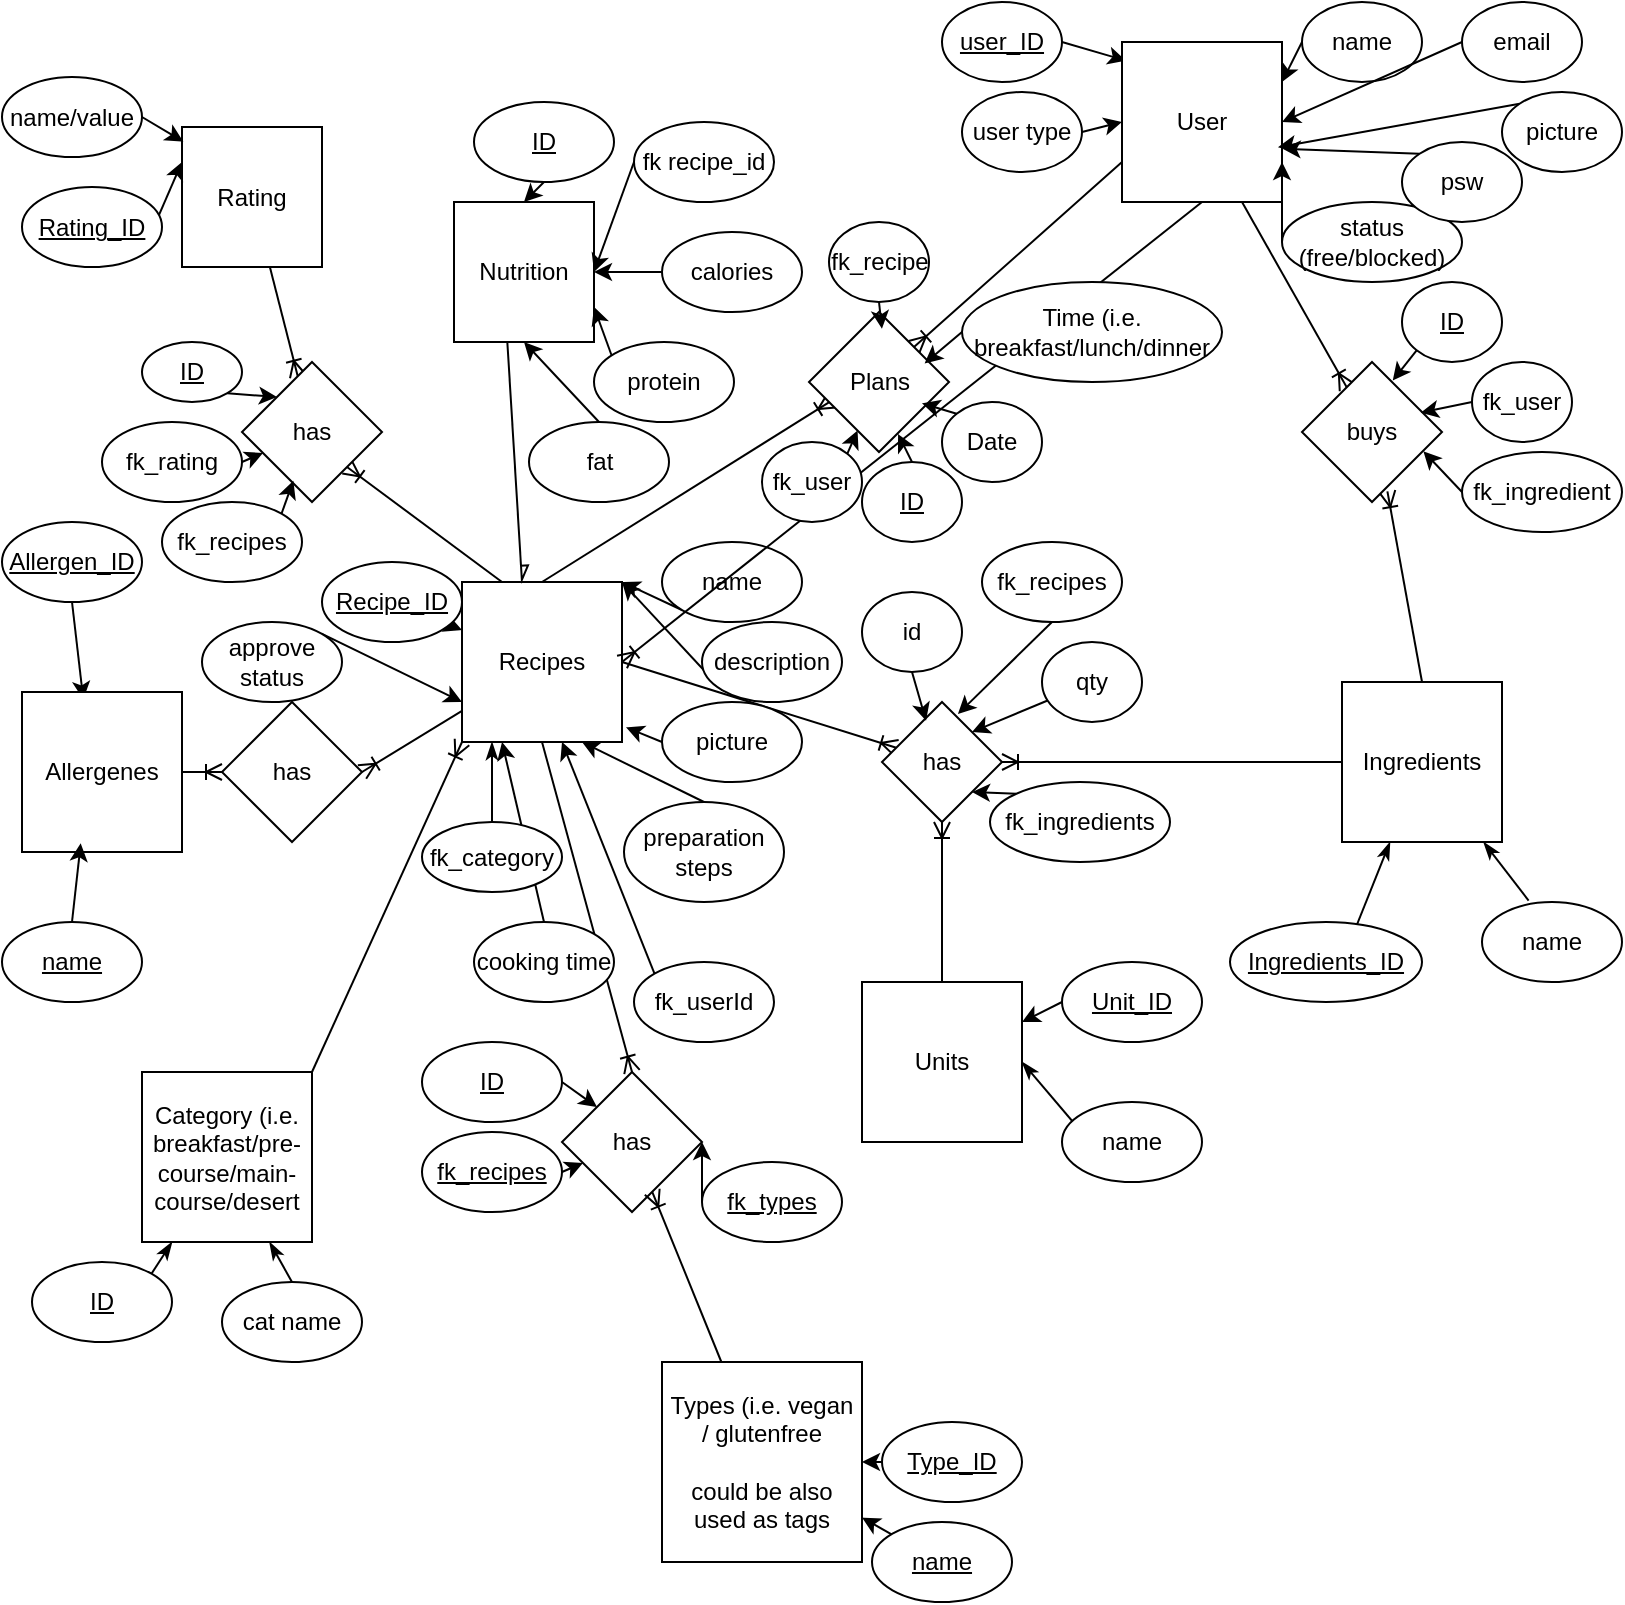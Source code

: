 <mxfile>
    <diagram id="82mRLw21i0PkWW3Fn_9V" name="Entity Relationship Model">
        <mxGraphModel dx="767" dy="430" grid="1" gridSize="10" guides="1" tooltips="1" connect="1" arrows="1" fold="1" page="1" pageScale="1" pageWidth="827" pageHeight="1169" math="0" shadow="0">
            <root>
                <mxCell id="0"/>
                <mxCell id="1" parent="0"/>
                <mxCell id="79" style="edgeStyle=none;html=1;exitX=1;exitY=0.5;exitDx=0;exitDy=0;endArrow=ERoneToMany;endFill=0;" parent="1" source="82" target="93" edge="1">
                    <mxGeometry relative="1" as="geometry"/>
                </mxCell>
                <mxCell id="80" style="edgeStyle=none;html=1;exitX=0.5;exitY=1;exitDx=0;exitDy=0;entryX=0.5;entryY=0;entryDx=0;entryDy=0;endArrow=ERoneToMany;endFill=0;" parent="1" source="82" target="114" edge="1">
                    <mxGeometry relative="1" as="geometry"/>
                </mxCell>
                <mxCell id="81" style="edgeStyle=none;html=1;entryX=1;entryY=0.5;entryDx=0;entryDy=0;endArrow=ERoneToMany;endFill=0;" parent="1" source="82" target="129" edge="1">
                    <mxGeometry relative="1" as="geometry"/>
                </mxCell>
                <mxCell id="163" style="edgeStyle=none;html=1;exitX=0.5;exitY=0;exitDx=0;exitDy=0;entryX=0.162;entryY=0.633;entryDx=0;entryDy=0;entryPerimeter=0;endArrow=ERoneToMany;endFill=0;" parent="1" source="82" target="159" edge="1">
                    <mxGeometry relative="1" as="geometry"/>
                </mxCell>
                <mxCell id="205" style="edgeStyle=none;html=1;exitX=0.25;exitY=0;exitDx=0;exitDy=0;entryX=1;entryY=1;entryDx=0;entryDy=0;endArrow=ERoneToMany;endFill=0;" parent="1" source="82" target="204" edge="1">
                    <mxGeometry relative="1" as="geometry"/>
                </mxCell>
                <mxCell id="82" value="Recipes" style="whiteSpace=wrap;html=1;aspect=fixed;" parent="1" vertex="1">
                    <mxGeometry x="230" y="300" width="80" height="80" as="geometry"/>
                </mxCell>
                <mxCell id="83" style="edgeStyle=none;html=1;exitX=0.5;exitY=1;exitDx=0;exitDy=0;endArrow=classicThin;endFill=1;" parent="1" source="84" target="88" edge="1">
                    <mxGeometry relative="1" as="geometry">
                        <mxPoint x="205" y="370.0" as="targetPoint"/>
                    </mxGeometry>
                </mxCell>
                <mxCell id="84" value="&lt;u&gt;Ingredients_ID&lt;/u&gt;" style="ellipse;whiteSpace=wrap;html=1;" parent="1" vertex="1">
                    <mxGeometry x="614" y="470" width="96" height="40" as="geometry"/>
                </mxCell>
                <mxCell id="85" style="edgeStyle=none;html=1;exitX=0.5;exitY=0;exitDx=0;exitDy=0;entryX=0.75;entryY=1;entryDx=0;entryDy=0;endArrow=classic;endFill=1;" parent="1" source="86" target="82" edge="1">
                    <mxGeometry relative="1" as="geometry"/>
                </mxCell>
                <mxCell id="86" value="preparation steps" style="ellipse;whiteSpace=wrap;html=1;" parent="1" vertex="1">
                    <mxGeometry x="311" y="410" width="80" height="50" as="geometry"/>
                </mxCell>
                <mxCell id="87" value="" style="edgeStyle=none;html=1;endArrow=ERoneToMany;endFill=0;" parent="1" source="88" target="93" edge="1">
                    <mxGeometry relative="1" as="geometry"/>
                </mxCell>
                <mxCell id="198" style="edgeStyle=none;html=1;exitX=0.5;exitY=0;exitDx=0;exitDy=0;entryX=0.61;entryY=0.924;entryDx=0;entryDy=0;entryPerimeter=0;endArrow=ERoneToMany;endFill=0;" parent="1" source="88" target="192" edge="1">
                    <mxGeometry relative="1" as="geometry"/>
                </mxCell>
                <mxCell id="88" value="Ingredients" style="whiteSpace=wrap;html=1;aspect=fixed;" parent="1" vertex="1">
                    <mxGeometry x="670" y="350" width="80" height="80" as="geometry"/>
                </mxCell>
                <mxCell id="89" style="edgeStyle=none;html=1;exitX=0;exitY=1;exitDx=0;exitDy=0;entryX=1;entryY=0;entryDx=0;entryDy=0;endArrow=classic;endFill=1;" parent="1" source="90" target="82" edge="1">
                    <mxGeometry relative="1" as="geometry"/>
                </mxCell>
                <mxCell id="90" value="name" style="ellipse;whiteSpace=wrap;html=1;" parent="1" vertex="1">
                    <mxGeometry x="330" y="280" width="70" height="40" as="geometry"/>
                </mxCell>
                <mxCell id="91" style="edgeStyle=none;html=1;exitX=0.5;exitY=1;exitDx=0;exitDy=0;entryX=0.383;entryY=0.046;entryDx=0;entryDy=0;entryPerimeter=0;endArrow=classic;endFill=1;" parent="1" source="92" target="128" edge="1">
                    <mxGeometry relative="1" as="geometry"/>
                </mxCell>
                <mxCell id="92" value="&lt;u&gt;Allergen_ID&lt;/u&gt;" style="ellipse;whiteSpace=wrap;html=1;" parent="1" vertex="1">
                    <mxGeometry y="270" width="70" height="40" as="geometry"/>
                </mxCell>
                <mxCell id="93" value="has" style="rhombus;whiteSpace=wrap;html=1;" parent="1" vertex="1">
                    <mxGeometry x="440" y="360" width="60" height="60" as="geometry"/>
                </mxCell>
                <mxCell id="94" style="edgeStyle=none;html=1;exitX=0.333;exitY=-0.017;exitDx=0;exitDy=0;endArrow=classicThin;endFill=1;exitPerimeter=0;" parent="1" source="95" target="88" edge="1">
                    <mxGeometry relative="1" as="geometry">
                        <mxPoint x="730" y="435" as="targetPoint"/>
                        <mxPoint x="762.5" y="385" as="sourcePoint"/>
                    </mxGeometry>
                </mxCell>
                <mxCell id="95" value="name" style="ellipse;whiteSpace=wrap;html=1;" parent="1" vertex="1">
                    <mxGeometry x="740" y="460" width="70" height="40" as="geometry"/>
                </mxCell>
                <mxCell id="96" value="" style="edgeStyle=none;html=1;endArrow=ERoneToMany;endFill=0;" parent="1" source="97" target="93" edge="1">
                    <mxGeometry relative="1" as="geometry"/>
                </mxCell>
                <mxCell id="97" value="Units" style="whiteSpace=wrap;html=1;aspect=fixed;" parent="1" vertex="1">
                    <mxGeometry x="430" y="500" width="80" height="80" as="geometry"/>
                </mxCell>
                <mxCell id="98" style="edgeStyle=none;html=1;exitX=0;exitY=0.5;exitDx=0;exitDy=0;entryX=1;entryY=0.25;entryDx=0;entryDy=0;endArrow=classic;endFill=1;" parent="1" source="99" target="97" edge="1">
                    <mxGeometry relative="1" as="geometry"/>
                </mxCell>
                <mxCell id="99" value="&lt;u&gt;Unit_ID&lt;/u&gt;" style="ellipse;whiteSpace=wrap;html=1;" parent="1" vertex="1">
                    <mxGeometry x="530" y="490" width="70" height="40" as="geometry"/>
                </mxCell>
                <mxCell id="100" style="edgeStyle=none;html=1;exitX=0.5;exitY=1;exitDx=0;exitDy=0;endArrow=classicThin;endFill=1;entryX=1;entryY=0.5;entryDx=0;entryDy=0;entryPerimeter=0;" parent="1" target="97" edge="1">
                    <mxGeometry relative="1" as="geometry">
                        <mxPoint x="500" y="660" as="targetPoint"/>
                        <mxPoint x="552.5" y="590" as="sourcePoint"/>
                    </mxGeometry>
                </mxCell>
                <mxCell id="101" value="name" style="ellipse;whiteSpace=wrap;html=1;" parent="1" vertex="1">
                    <mxGeometry x="530" y="560" width="70" height="40" as="geometry"/>
                </mxCell>
                <mxCell id="102" style="edgeStyle=none;html=1;entryX=1;entryY=0;entryDx=0;entryDy=0;endArrow=classic;endFill=1;" parent="1" source="103" target="93" edge="1">
                    <mxGeometry relative="1" as="geometry"/>
                </mxCell>
                <mxCell id="103" value="qty" style="ellipse;whiteSpace=wrap;html=1;" parent="1" vertex="1">
                    <mxGeometry x="520" y="330" width="50" height="40" as="geometry"/>
                </mxCell>
                <mxCell id="104" style="edgeStyle=none;html=1;exitX=0.5;exitY=1;exitDx=0;exitDy=0;entryX=0.367;entryY=0.156;entryDx=0;entryDy=0;entryPerimeter=0;endArrow=classic;endFill=1;" parent="1" source="105" target="93" edge="1">
                    <mxGeometry relative="1" as="geometry"/>
                </mxCell>
                <mxCell id="105" value="id" style="ellipse;whiteSpace=wrap;html=1;" parent="1" vertex="1">
                    <mxGeometry x="430" y="305" width="50" height="40" as="geometry"/>
                </mxCell>
                <mxCell id="106" style="edgeStyle=none;html=1;exitX=0.5;exitY=1;exitDx=0;exitDy=0;entryX=0.633;entryY=0.1;entryDx=0;entryDy=0;entryPerimeter=0;endArrow=classic;endFill=1;" parent="1" source="107" target="93" edge="1">
                    <mxGeometry relative="1" as="geometry"/>
                </mxCell>
                <mxCell id="107" value="fk_recipes" style="ellipse;whiteSpace=wrap;html=1;" parent="1" vertex="1">
                    <mxGeometry x="490" y="280" width="70" height="40" as="geometry"/>
                </mxCell>
                <mxCell id="108" style="edgeStyle=none;html=1;exitX=0;exitY=0;exitDx=0;exitDy=0;entryX=1;entryY=1;entryDx=0;entryDy=0;endArrow=classic;endFill=1;" parent="1" source="109" target="93" edge="1">
                    <mxGeometry relative="1" as="geometry"/>
                </mxCell>
                <mxCell id="109" value="fk_ingredients" style="ellipse;whiteSpace=wrap;html=1;" parent="1" vertex="1">
                    <mxGeometry x="494" y="400" width="90" height="40" as="geometry"/>
                </mxCell>
                <mxCell id="110" style="edgeStyle=none;html=1;exitX=0;exitY=1;exitDx=0;exitDy=0;entryX=1;entryY=0;entryDx=0;entryDy=0;endArrow=classic;endFill=1;" parent="1" source="111" target="82" edge="1">
                    <mxGeometry relative="1" as="geometry"/>
                </mxCell>
                <mxCell id="111" value="description" style="ellipse;whiteSpace=wrap;html=1;" parent="1" vertex="1">
                    <mxGeometry x="350" y="320" width="70" height="40" as="geometry"/>
                </mxCell>
                <mxCell id="112" style="edgeStyle=none;html=1;exitX=0.5;exitY=0;exitDx=0;exitDy=0;entryX=0.25;entryY=1;entryDx=0;entryDy=0;endArrow=classic;endFill=1;" parent="1" source="113" target="82" edge="1">
                    <mxGeometry relative="1" as="geometry"/>
                </mxCell>
                <mxCell id="113" value="cooking time" style="ellipse;whiteSpace=wrap;html=1;" parent="1" vertex="1">
                    <mxGeometry x="236" y="470" width="70" height="40" as="geometry"/>
                </mxCell>
                <mxCell id="114" value="has" style="rhombus;whiteSpace=wrap;html=1;" parent="1" vertex="1">
                    <mxGeometry x="280" y="545" width="70" height="70" as="geometry"/>
                </mxCell>
                <mxCell id="115" value="" style="edgeStyle=none;html=1;endArrow=ERoneToMany;endFill=0;" parent="1" source="116" target="114" edge="1">
                    <mxGeometry relative="1" as="geometry"/>
                </mxCell>
                <mxCell id="116" value="Types (i.e. vegan / glutenfree&lt;br&gt;&lt;br&gt;could be also used as tags" style="whiteSpace=wrap;html=1;aspect=fixed;" parent="1" vertex="1">
                    <mxGeometry x="330" y="690" width="100" height="100" as="geometry"/>
                </mxCell>
                <mxCell id="117" value="" style="edgeStyle=none;html=1;endArrow=classic;endFill=1;" parent="1" source="118" target="116" edge="1">
                    <mxGeometry relative="1" as="geometry"/>
                </mxCell>
                <mxCell id="118" value="&lt;u&gt;Type_ID&lt;/u&gt;" style="ellipse;whiteSpace=wrap;html=1;" parent="1" vertex="1">
                    <mxGeometry x="440" y="720" width="70" height="40" as="geometry"/>
                </mxCell>
                <mxCell id="119" value="" style="edgeStyle=none;html=1;endArrow=classic;endFill=1;" parent="1" source="120" target="116" edge="1">
                    <mxGeometry relative="1" as="geometry"/>
                </mxCell>
                <mxCell id="120" value="&lt;u&gt;name&lt;/u&gt;" style="ellipse;whiteSpace=wrap;html=1;" parent="1" vertex="1">
                    <mxGeometry x="435" y="770" width="70" height="40" as="geometry"/>
                </mxCell>
                <mxCell id="121" style="edgeStyle=none;html=1;exitX=1;exitY=0.5;exitDx=0;exitDy=0;entryX=0;entryY=0;entryDx=0;entryDy=0;endArrow=classic;endFill=1;" parent="1" source="122" target="114" edge="1">
                    <mxGeometry relative="1" as="geometry"/>
                </mxCell>
                <mxCell id="122" value="&lt;u&gt;ID&lt;/u&gt;" style="ellipse;whiteSpace=wrap;html=1;" parent="1" vertex="1">
                    <mxGeometry x="210" y="530" width="70" height="40" as="geometry"/>
                </mxCell>
                <mxCell id="123" style="edgeStyle=none;html=1;exitX=1;exitY=0.5;exitDx=0;exitDy=0;endArrow=classic;endFill=1;" parent="1" source="124" target="114" edge="1">
                    <mxGeometry relative="1" as="geometry"/>
                </mxCell>
                <mxCell id="124" value="&lt;u&gt;fk_recipes&lt;/u&gt;" style="ellipse;whiteSpace=wrap;html=1;" parent="1" vertex="1">
                    <mxGeometry x="210" y="575" width="70" height="40" as="geometry"/>
                </mxCell>
                <mxCell id="125" style="edgeStyle=none;html=1;exitX=0;exitY=0.5;exitDx=0;exitDy=0;entryX=1;entryY=0.5;entryDx=0;entryDy=0;endArrow=classic;endFill=1;" parent="1" source="126" target="114" edge="1">
                    <mxGeometry relative="1" as="geometry"/>
                </mxCell>
                <mxCell id="126" value="&lt;u&gt;fk_types&lt;/u&gt;" style="ellipse;whiteSpace=wrap;html=1;" parent="1" vertex="1">
                    <mxGeometry x="350" y="590" width="70" height="40" as="geometry"/>
                </mxCell>
                <mxCell id="127" style="edgeStyle=none;html=1;exitX=1;exitY=0.5;exitDx=0;exitDy=0;entryX=0;entryY=0.5;entryDx=0;entryDy=0;endArrow=ERoneToMany;endFill=0;" parent="1" source="128" target="129" edge="1">
                    <mxGeometry relative="1" as="geometry"/>
                </mxCell>
                <mxCell id="128" value="Allergenes" style="whiteSpace=wrap;html=1;aspect=fixed;" parent="1" vertex="1">
                    <mxGeometry x="10" y="355" width="80" height="80" as="geometry"/>
                </mxCell>
                <mxCell id="129" value="has" style="rhombus;whiteSpace=wrap;html=1;" parent="1" vertex="1">
                    <mxGeometry x="110" y="360" width="70" height="70" as="geometry"/>
                </mxCell>
                <mxCell id="130" value="" style="edgeStyle=none;html=1;endArrow=classic;endFill=1;" parent="1" source="131" target="82" edge="1">
                    <mxGeometry relative="1" as="geometry"/>
                </mxCell>
                <mxCell id="131" value="&lt;u&gt;Recipe_ID&lt;/u&gt;" style="ellipse;whiteSpace=wrap;html=1;" parent="1" vertex="1">
                    <mxGeometry x="160" y="290" width="70" height="40" as="geometry"/>
                </mxCell>
                <mxCell id="132" style="edgeStyle=none;html=1;exitX=0.5;exitY=0;exitDx=0;exitDy=0;entryX=0.367;entryY=0.946;entryDx=0;entryDy=0;entryPerimeter=0;endArrow=classic;endFill=1;" parent="1" source="133" target="128" edge="1">
                    <mxGeometry relative="1" as="geometry"/>
                </mxCell>
                <mxCell id="133" value="&lt;u&gt;name&lt;/u&gt;" style="ellipse;whiteSpace=wrap;html=1;" parent="1" vertex="1">
                    <mxGeometry y="470" width="70" height="40" as="geometry"/>
                </mxCell>
                <mxCell id="134" style="edgeStyle=none;html=1;exitX=1;exitY=0;exitDx=0;exitDy=0;entryX=0;entryY=0.75;entryDx=0;entryDy=0;endArrow=classic;endFill=1;" parent="1" source="135" target="82" edge="1">
                    <mxGeometry relative="1" as="geometry"/>
                </mxCell>
                <mxCell id="135" value="approve status" style="ellipse;whiteSpace=wrap;html=1;" parent="1" vertex="1">
                    <mxGeometry x="100" y="320" width="70" height="40" as="geometry"/>
                </mxCell>
                <mxCell id="136" style="edgeStyle=none;html=1;endArrow=ERoneToMany;endFill=0;" parent="1" source="137" target="204" edge="1">
                    <mxGeometry relative="1" as="geometry">
                        <mxPoint x="170" y="190" as="targetPoint"/>
                        <Array as="points"/>
                    </mxGeometry>
                </mxCell>
                <mxCell id="137" value="Rating" style="whiteSpace=wrap;html=1;aspect=fixed;" parent="1" vertex="1">
                    <mxGeometry x="90" y="72.5" width="70" height="70" as="geometry"/>
                </mxCell>
                <mxCell id="138" style="edgeStyle=none;html=1;exitX=1;exitY=1;exitDx=0;exitDy=0;entryX=0;entryY=0.25;entryDx=0;entryDy=0;endArrow=classic;endFill=1;" parent="1" source="139" target="137" edge="1">
                    <mxGeometry relative="1" as="geometry"/>
                </mxCell>
                <mxCell id="139" value="&lt;u&gt;Rating_ID&lt;/u&gt;" style="ellipse;whiteSpace=wrap;html=1;" parent="1" vertex="1">
                    <mxGeometry x="10" y="102.5" width="70" height="40" as="geometry"/>
                </mxCell>
                <mxCell id="140" style="edgeStyle=none;html=1;exitX=1;exitY=0.5;exitDx=0;exitDy=0;entryX=0.01;entryY=0.105;entryDx=0;entryDy=0;entryPerimeter=0;endArrow=classic;endFill=1;" parent="1" source="141" target="137" edge="1">
                    <mxGeometry relative="1" as="geometry"/>
                </mxCell>
                <mxCell id="141" value="name/value" style="ellipse;whiteSpace=wrap;html=1;" parent="1" vertex="1">
                    <mxGeometry y="47.5" width="70" height="40" as="geometry"/>
                </mxCell>
                <mxCell id="142" style="edgeStyle=none;html=1;exitX=0.381;exitY=1;exitDx=0;exitDy=0;endArrow=async;endFill=0;entryX=0.375;entryY=0;entryDx=0;entryDy=0;entryPerimeter=0;exitPerimeter=0;" parent="1" source="143" target="82" edge="1">
                    <mxGeometry relative="1" as="geometry">
                        <mxPoint x="126" y="300" as="targetPoint"/>
                    </mxGeometry>
                </mxCell>
                <mxCell id="143" value="Nutrition" style="whiteSpace=wrap;html=1;aspect=fixed;" parent="1" vertex="1">
                    <mxGeometry x="226" y="110" width="70" height="70" as="geometry"/>
                </mxCell>
                <mxCell id="181" style="edgeStyle=none;html=1;exitX=1;exitY=0.5;exitDx=0;exitDy=0;entryX=0.025;entryY=0.117;entryDx=0;entryDy=0;entryPerimeter=0;endArrow=classic;endFill=1;" parent="1" source="145" target="156" edge="1">
                    <mxGeometry relative="1" as="geometry"/>
                </mxCell>
                <mxCell id="145" value="&lt;u&gt;user_ID&lt;/u&gt;" style="ellipse;whiteSpace=wrap;html=1;" parent="1" vertex="1">
                    <mxGeometry x="470" y="10" width="60" height="40" as="geometry"/>
                </mxCell>
                <mxCell id="148" style="edgeStyle=none;html=1;exitX=0;exitY=0.5;exitDx=0;exitDy=0;entryX=1;entryY=0.5;entryDx=0;entryDy=0;endArrow=classic;endFill=1;" parent="1" source="149" target="143" edge="1">
                    <mxGeometry relative="1" as="geometry"/>
                </mxCell>
                <mxCell id="149" value="fk recipe_id" style="ellipse;whiteSpace=wrap;html=1;" parent="1" vertex="1">
                    <mxGeometry x="316" y="70" width="70" height="40" as="geometry"/>
                </mxCell>
                <mxCell id="150" style="edgeStyle=none;html=1;exitX=0;exitY=0.5;exitDx=0;exitDy=0;endArrow=classic;endFill=1;" parent="1" source="151" edge="1">
                    <mxGeometry relative="1" as="geometry">
                        <mxPoint x="296" y="145" as="targetPoint"/>
                    </mxGeometry>
                </mxCell>
                <mxCell id="151" value="calories" style="ellipse;whiteSpace=wrap;html=1;" parent="1" vertex="1">
                    <mxGeometry x="330" y="125" width="70" height="40" as="geometry"/>
                </mxCell>
                <mxCell id="152" style="edgeStyle=none;html=1;exitX=0;exitY=0.5;exitDx=0;exitDy=0;entryX=1;entryY=0.75;entryDx=0;entryDy=0;endArrow=classic;endFill=1;" parent="1" target="143" edge="1">
                    <mxGeometry relative="1" as="geometry">
                        <mxPoint x="306" y="190" as="sourcePoint"/>
                    </mxGeometry>
                </mxCell>
                <mxCell id="153" value="protein" style="ellipse;whiteSpace=wrap;html=1;" parent="1" vertex="1">
                    <mxGeometry x="296" y="180" width="70" height="40" as="geometry"/>
                </mxCell>
                <mxCell id="154" style="edgeStyle=none;html=1;exitX=0.5;exitY=0;exitDx=0;exitDy=0;entryX=0.5;entryY=1;entryDx=0;entryDy=0;endArrow=classic;endFill=1;" parent="1" source="155" target="143" edge="1">
                    <mxGeometry relative="1" as="geometry"/>
                </mxCell>
                <mxCell id="155" value="fat" style="ellipse;whiteSpace=wrap;html=1;" parent="1" vertex="1">
                    <mxGeometry x="263.5" y="220" width="70" height="40" as="geometry"/>
                </mxCell>
                <mxCell id="164" style="edgeStyle=none;html=1;exitX=0;exitY=0.75;exitDx=0;exitDy=0;entryX=1;entryY=0;entryDx=0;entryDy=0;endArrow=ERoneToMany;endFill=0;" parent="1" source="156" target="159" edge="1">
                    <mxGeometry relative="1" as="geometry"/>
                </mxCell>
                <mxCell id="197" style="edgeStyle=none;html=1;exitX=0.75;exitY=1;exitDx=0;exitDy=0;endArrow=ERoneToMany;endFill=0;" parent="1" source="156" target="192" edge="1">
                    <mxGeometry relative="1" as="geometry"/>
                </mxCell>
                <mxCell id="225" style="edgeStyle=none;html=1;exitX=0.5;exitY=1;exitDx=0;exitDy=0;entryX=1;entryY=0.5;entryDx=0;entryDy=0;endArrow=ERoneToMany;endFill=0;" edge="1" parent="1" source="156" target="82">
                    <mxGeometry relative="1" as="geometry"/>
                </mxCell>
                <mxCell id="156" value="User" style="whiteSpace=wrap;html=1;aspect=fixed;" parent="1" vertex="1">
                    <mxGeometry x="560" y="30" width="80" height="80" as="geometry"/>
                </mxCell>
                <mxCell id="159" value="Plans" style="rhombus;whiteSpace=wrap;html=1;" parent="1" vertex="1">
                    <mxGeometry x="403.5" y="165" width="70" height="70" as="geometry"/>
                </mxCell>
                <mxCell id="162" style="edgeStyle=none;html=1;exitX=0;exitY=0.5;exitDx=0;exitDy=0;entryX=1.025;entryY=0.908;entryDx=0;entryDy=0;entryPerimeter=0;" parent="1" source="160" target="82" edge="1">
                    <mxGeometry relative="1" as="geometry"/>
                </mxCell>
                <mxCell id="160" value="picture" style="ellipse;whiteSpace=wrap;html=1;" parent="1" vertex="1">
                    <mxGeometry x="330" y="360" width="70" height="40" as="geometry"/>
                </mxCell>
                <mxCell id="166" style="edgeStyle=none;html=1;exitX=0.5;exitY=0;exitDx=0;exitDy=0;entryX=0.636;entryY=0.871;entryDx=0;entryDy=0;entryPerimeter=0;endArrow=classic;endFill=1;" parent="1" source="165" target="159" edge="1">
                    <mxGeometry relative="1" as="geometry"/>
                </mxCell>
                <mxCell id="165" value="&lt;u&gt;ID&lt;/u&gt;" style="ellipse;whiteSpace=wrap;html=1;" parent="1" vertex="1">
                    <mxGeometry x="430" y="240" width="50" height="40" as="geometry"/>
                </mxCell>
                <mxCell id="170" style="edgeStyle=none;html=1;exitX=0;exitY=0;exitDx=0;exitDy=0;entryX=0.807;entryY=0.652;entryDx=0;entryDy=0;entryPerimeter=0;endArrow=classic;endFill=1;" parent="1" source="167" target="159" edge="1">
                    <mxGeometry relative="1" as="geometry"/>
                </mxCell>
                <mxCell id="167" value="Date" style="ellipse;whiteSpace=wrap;html=1;" parent="1" vertex="1">
                    <mxGeometry x="470" y="210" width="50" height="40" as="geometry"/>
                </mxCell>
                <mxCell id="171" style="edgeStyle=none;html=1;exitX=0;exitY=0.5;exitDx=0;exitDy=0;entryX=0.826;entryY=0.367;entryDx=0;entryDy=0;entryPerimeter=0;endArrow=classic;endFill=1;" parent="1" source="169" target="159" edge="1">
                    <mxGeometry relative="1" as="geometry"/>
                </mxCell>
                <mxCell id="169" value="Time (i.e. breakfast/lunch/dinner" style="ellipse;whiteSpace=wrap;html=1;" parent="1" vertex="1">
                    <mxGeometry x="480" y="150" width="130" height="50" as="geometry"/>
                </mxCell>
                <mxCell id="175" style="edgeStyle=none;html=1;exitX=0.5;exitY=1;exitDx=0;exitDy=0;entryX=0.521;entryY=0.119;entryDx=0;entryDy=0;entryPerimeter=0;endArrow=classic;endFill=1;" parent="1" source="172" target="159" edge="1">
                    <mxGeometry relative="1" as="geometry"/>
                </mxCell>
                <mxCell id="172" value="fk_recipe" style="ellipse;whiteSpace=wrap;html=1;" parent="1" vertex="1">
                    <mxGeometry x="413.5" y="120" width="50" height="40" as="geometry"/>
                </mxCell>
                <mxCell id="176" style="edgeStyle=none;html=1;exitX=1;exitY=0;exitDx=0;exitDy=0;endArrow=classic;endFill=1;" parent="1" source="173" target="159" edge="1">
                    <mxGeometry relative="1" as="geometry"/>
                </mxCell>
                <mxCell id="173" value="fk_user" style="ellipse;whiteSpace=wrap;html=1;" parent="1" vertex="1">
                    <mxGeometry x="380" y="230" width="50" height="40" as="geometry"/>
                </mxCell>
                <mxCell id="178" style="edgeStyle=none;html=1;exitX=0.5;exitY=1;exitDx=0;exitDy=0;entryX=0.5;entryY=0;entryDx=0;entryDy=0;endArrow=classic;endFill=1;" parent="1" source="177" target="143" edge="1">
                    <mxGeometry relative="1" as="geometry"/>
                </mxCell>
                <mxCell id="177" value="&lt;u&gt;ID&lt;/u&gt;" style="ellipse;whiteSpace=wrap;html=1;" parent="1" vertex="1">
                    <mxGeometry x="236" y="60" width="70" height="40" as="geometry"/>
                </mxCell>
                <mxCell id="180" style="edgeStyle=none;html=1;exitX=1;exitY=0.5;exitDx=0;exitDy=0;entryX=0;entryY=0.5;entryDx=0;entryDy=0;endArrow=classic;endFill=1;" parent="1" source="179" target="156" edge="1">
                    <mxGeometry relative="1" as="geometry"/>
                </mxCell>
                <mxCell id="179" value="user type" style="ellipse;whiteSpace=wrap;html=1;" parent="1" vertex="1">
                    <mxGeometry x="480" y="55" width="60" height="40" as="geometry"/>
                </mxCell>
                <mxCell id="186" style="edgeStyle=none;html=1;exitX=0;exitY=0.5;exitDx=0;exitDy=0;entryX=1;entryY=0.25;entryDx=0;entryDy=0;endArrow=classic;endFill=1;" parent="1" source="182" target="156" edge="1">
                    <mxGeometry relative="1" as="geometry"/>
                </mxCell>
                <mxCell id="182" value="name" style="ellipse;whiteSpace=wrap;html=1;" parent="1" vertex="1">
                    <mxGeometry x="650" y="10" width="60" height="40" as="geometry"/>
                </mxCell>
                <mxCell id="187" style="edgeStyle=none;html=1;exitX=0;exitY=0.5;exitDx=0;exitDy=0;entryX=1;entryY=0.5;entryDx=0;entryDy=0;endArrow=classic;endFill=1;" parent="1" source="184" target="156" edge="1">
                    <mxGeometry relative="1" as="geometry"/>
                </mxCell>
                <mxCell id="184" value="email" style="ellipse;whiteSpace=wrap;html=1;" parent="1" vertex="1">
                    <mxGeometry x="730" y="10" width="60" height="40" as="geometry"/>
                </mxCell>
                <mxCell id="188" style="edgeStyle=none;html=1;exitX=0;exitY=0.5;exitDx=0;exitDy=0;entryX=1;entryY=0.75;entryDx=0;entryDy=0;endArrow=classic;endFill=1;" parent="1" source="185" target="156" edge="1">
                    <mxGeometry relative="1" as="geometry"/>
                </mxCell>
                <mxCell id="185" value="status (free/blocked)" style="ellipse;whiteSpace=wrap;html=1;" parent="1" vertex="1">
                    <mxGeometry x="640" y="110" width="90" height="40" as="geometry"/>
                </mxCell>
                <mxCell id="191" style="edgeStyle=none;html=1;exitX=0;exitY=0;exitDx=0;exitDy=0;entryX=0.975;entryY=0.658;entryDx=0;entryDy=0;endArrow=classic;endFill=1;entryPerimeter=0;" parent="1" source="189" target="156" edge="1">
                    <mxGeometry relative="1" as="geometry"/>
                </mxCell>
                <mxCell id="189" value="picture" style="ellipse;whiteSpace=wrap;html=1;" parent="1" vertex="1">
                    <mxGeometry x="750" y="55" width="60" height="40" as="geometry"/>
                </mxCell>
                <mxCell id="192" value="buys" style="rhombus;whiteSpace=wrap;html=1;" parent="1" vertex="1">
                    <mxGeometry x="650" y="190" width="70" height="70" as="geometry"/>
                </mxCell>
                <mxCell id="199" style="edgeStyle=none;html=1;exitX=0;exitY=1;exitDx=0;exitDy=0;entryX=0.648;entryY=0.133;entryDx=0;entryDy=0;entryPerimeter=0;endArrow=classic;endFill=1;" parent="1" source="193" target="192" edge="1">
                    <mxGeometry relative="1" as="geometry"/>
                </mxCell>
                <mxCell id="193" value="&lt;u&gt;ID&lt;/u&gt;" style="ellipse;whiteSpace=wrap;html=1;" parent="1" vertex="1">
                    <mxGeometry x="700" y="150" width="50" height="40" as="geometry"/>
                </mxCell>
                <mxCell id="200" style="edgeStyle=none;html=1;exitX=0;exitY=0.5;exitDx=0;exitDy=0;entryX=0.848;entryY=0.362;entryDx=0;entryDy=0;entryPerimeter=0;endArrow=classic;endFill=1;" parent="1" source="194" target="192" edge="1">
                    <mxGeometry relative="1" as="geometry"/>
                </mxCell>
                <mxCell id="194" value="fk_user" style="ellipse;whiteSpace=wrap;html=1;" parent="1" vertex="1">
                    <mxGeometry x="735" y="190" width="50" height="40" as="geometry"/>
                </mxCell>
                <mxCell id="201" style="edgeStyle=none;html=1;exitX=0;exitY=0.5;exitDx=0;exitDy=0;entryX=0.867;entryY=0.638;entryDx=0;entryDy=0;entryPerimeter=0;endArrow=classic;endFill=1;" parent="1" source="195" target="192" edge="1">
                    <mxGeometry relative="1" as="geometry"/>
                </mxCell>
                <mxCell id="195" value="fk_ingredient" style="ellipse;whiteSpace=wrap;html=1;" parent="1" vertex="1">
                    <mxGeometry x="730" y="235" width="80" height="40" as="geometry"/>
                </mxCell>
                <mxCell id="203" style="edgeStyle=none;html=1;exitX=0;exitY=0;exitDx=0;exitDy=0;entryX=1.004;entryY=0.667;entryDx=0;entryDy=0;entryPerimeter=0;endArrow=classic;endFill=1;" parent="1" source="202" target="156" edge="1">
                    <mxGeometry relative="1" as="geometry"/>
                </mxCell>
                <mxCell id="202" value="psw" style="ellipse;whiteSpace=wrap;html=1;" parent="1" vertex="1">
                    <mxGeometry x="700" y="80" width="60" height="40" as="geometry"/>
                </mxCell>
                <mxCell id="204" value="has" style="rhombus;whiteSpace=wrap;html=1;" parent="1" vertex="1">
                    <mxGeometry x="120" y="190" width="70" height="70" as="geometry"/>
                </mxCell>
                <mxCell id="207" style="edgeStyle=none;html=1;exitX=1;exitY=1;exitDx=0;exitDy=0;entryX=0;entryY=0;entryDx=0;entryDy=0;endArrow=classic;endFill=1;" parent="1" source="206" target="204" edge="1">
                    <mxGeometry relative="1" as="geometry"/>
                </mxCell>
                <mxCell id="206" value="&lt;u&gt;ID&lt;/u&gt;" style="ellipse;whiteSpace=wrap;html=1;" parent="1" vertex="1">
                    <mxGeometry x="70" y="180" width="50" height="30" as="geometry"/>
                </mxCell>
                <mxCell id="210" style="edgeStyle=none;html=1;exitX=1;exitY=0.5;exitDx=0;exitDy=0;endArrow=classic;endFill=1;" parent="1" source="209" target="204" edge="1">
                    <mxGeometry relative="1" as="geometry"/>
                </mxCell>
                <mxCell id="209" value="fk_rating" style="ellipse;whiteSpace=wrap;html=1;" parent="1" vertex="1">
                    <mxGeometry x="50" y="220" width="70" height="40" as="geometry"/>
                </mxCell>
                <mxCell id="214" style="edgeStyle=none;html=1;exitX=1;exitY=0;exitDx=0;exitDy=0;entryX=0.367;entryY=0.848;entryDx=0;entryDy=0;entryPerimeter=0;endArrow=classic;endFill=1;" parent="1" source="213" target="204" edge="1">
                    <mxGeometry relative="1" as="geometry"/>
                </mxCell>
                <mxCell id="213" value="fk_recipes" style="ellipse;whiteSpace=wrap;html=1;" parent="1" vertex="1">
                    <mxGeometry x="80" y="260" width="70" height="40" as="geometry"/>
                </mxCell>
                <mxCell id="216" style="edgeStyle=none;html=1;exitX=1;exitY=0;exitDx=0;exitDy=0;entryX=0;entryY=1;entryDx=0;entryDy=0;endArrow=ERoneToMany;endFill=0;" parent="1" source="215" target="82" edge="1">
                    <mxGeometry relative="1" as="geometry"/>
                </mxCell>
                <mxCell id="215" value="Category (i.e. breakfast/pre-course/main-course/desert" style="whiteSpace=wrap;html=1;aspect=fixed;" parent="1" vertex="1">
                    <mxGeometry x="70" y="545" width="85" height="85" as="geometry"/>
                </mxCell>
                <mxCell id="218" style="edgeStyle=none;html=1;exitX=0.5;exitY=0;exitDx=0;exitDy=0;endArrow=classicThin;endFill=1;" parent="1" source="217" edge="1">
                    <mxGeometry relative="1" as="geometry">
                        <mxPoint x="245" y="380" as="targetPoint"/>
                    </mxGeometry>
                </mxCell>
                <mxCell id="217" value="fk_category" style="ellipse;whiteSpace=wrap;html=1;" parent="1" vertex="1">
                    <mxGeometry x="210" y="420" width="70" height="35" as="geometry"/>
                </mxCell>
                <mxCell id="220" style="edgeStyle=none;html=1;exitX=1;exitY=0;exitDx=0;exitDy=0;endArrow=classicThin;endFill=1;" parent="1" source="219" target="215" edge="1">
                    <mxGeometry relative="1" as="geometry"/>
                </mxCell>
                <mxCell id="219" value="&lt;u&gt;ID&lt;/u&gt;" style="ellipse;whiteSpace=wrap;html=1;" parent="1" vertex="1">
                    <mxGeometry x="15" y="640" width="70" height="40" as="geometry"/>
                </mxCell>
                <mxCell id="222" style="edgeStyle=none;html=1;exitX=0.5;exitY=0;exitDx=0;exitDy=0;entryX=0.75;entryY=1;entryDx=0;entryDy=0;endArrow=classicThin;endFill=1;" parent="1" source="221" target="215" edge="1">
                    <mxGeometry relative="1" as="geometry"/>
                </mxCell>
                <mxCell id="221" value="cat name" style="ellipse;whiteSpace=wrap;html=1;" parent="1" vertex="1">
                    <mxGeometry x="110" y="650" width="70" height="40" as="geometry"/>
                </mxCell>
                <mxCell id="224" style="edgeStyle=none;html=1;exitX=0;exitY=0;exitDx=0;exitDy=0;entryX=0.625;entryY=1;entryDx=0;entryDy=0;entryPerimeter=0;" edge="1" parent="1" source="223" target="82">
                    <mxGeometry relative="1" as="geometry"/>
                </mxCell>
                <mxCell id="223" value="fk_userId" style="ellipse;whiteSpace=wrap;html=1;" vertex="1" parent="1">
                    <mxGeometry x="316" y="490" width="70" height="40" as="geometry"/>
                </mxCell>
            </root>
        </mxGraphModel>
    </diagram>
</mxfile>